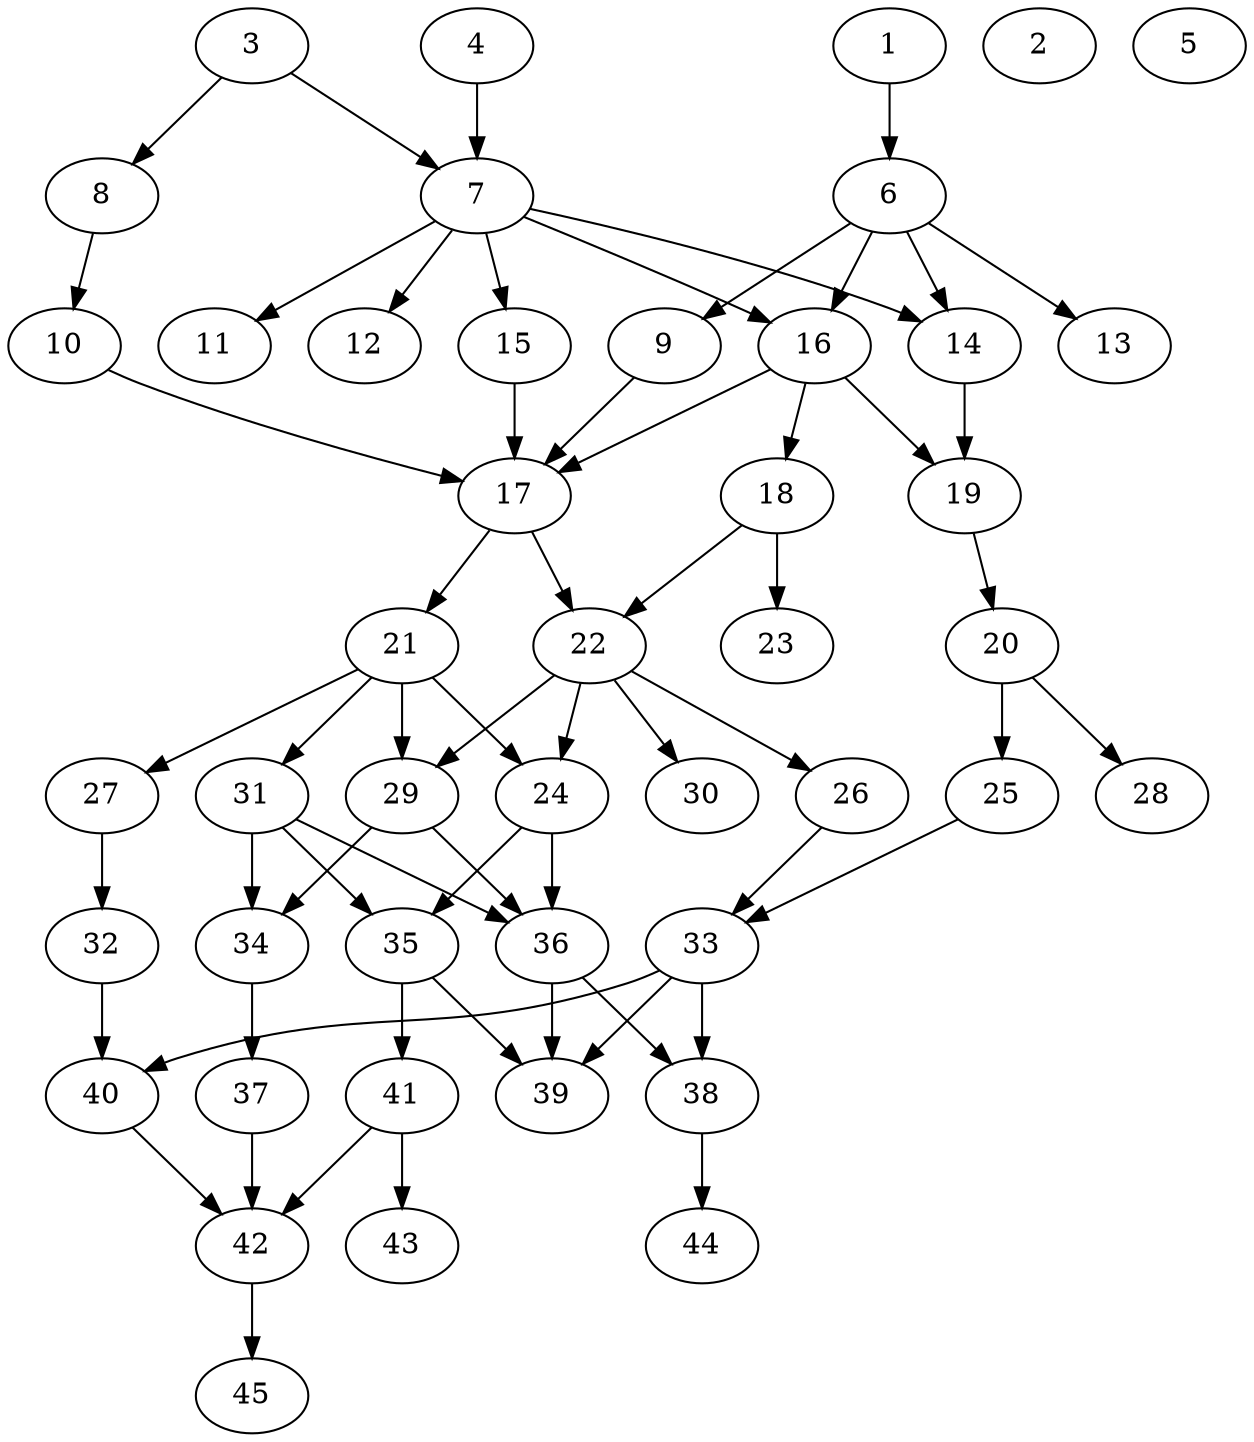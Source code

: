 // DAG automatically generated by daggen at Thu Oct  3 14:07:25 2019
// ./daggen --dot -n 45 --ccr 0.3 --fat 0.5 --regular 0.5 --density 0.5 --mindata 5242880 --maxdata 52428800 
digraph G {
  1 [size="77482667", alpha="0.00", expect_size="23244800"] 
  1 -> 6 [size ="23244800"]
  2 [size="41809920", alpha="0.20", expect_size="12542976"] 
  3 [size="108984320", alpha="0.04", expect_size="32695296"] 
  3 -> 7 [size ="32695296"]
  3 -> 8 [size ="32695296"]
  4 [size="117954560", alpha="0.06", expect_size="35386368"] 
  4 -> 7 [size ="35386368"]
  5 [size="54510933", alpha="0.15", expect_size="16353280"] 
  6 [size="108335787", alpha="0.11", expect_size="32500736"] 
  6 -> 9 [size ="32500736"]
  6 -> 13 [size ="32500736"]
  6 -> 14 [size ="32500736"]
  6 -> 16 [size ="32500736"]
  7 [size="132713813", alpha="0.18", expect_size="39814144"] 
  7 -> 11 [size ="39814144"]
  7 -> 12 [size ="39814144"]
  7 -> 14 [size ="39814144"]
  7 -> 15 [size ="39814144"]
  7 -> 16 [size ="39814144"]
  8 [size="31621120", alpha="0.17", expect_size="9486336"] 
  8 -> 10 [size ="9486336"]
  9 [size="46250667", alpha="0.16", expect_size="13875200"] 
  9 -> 17 [size ="13875200"]
  10 [size="108827307", alpha="0.19", expect_size="32648192"] 
  10 -> 17 [size ="32648192"]
  11 [size="67297280", alpha="0.13", expect_size="20189184"] 
  12 [size="70905173", alpha="0.08", expect_size="21271552"] 
  13 [size="70539947", alpha="0.02", expect_size="21161984"] 
  14 [size="105738240", alpha="0.04", expect_size="31721472"] 
  14 -> 19 [size ="31721472"]
  15 [size="155835733", alpha="0.13", expect_size="46750720"] 
  15 -> 17 [size ="46750720"]
  16 [size="118756693", alpha="0.04", expect_size="35627008"] 
  16 -> 17 [size ="35627008"]
  16 -> 18 [size ="35627008"]
  16 -> 19 [size ="35627008"]
  17 [size="50066773", alpha="0.04", expect_size="15020032"] 
  17 -> 21 [size ="15020032"]
  17 -> 22 [size ="15020032"]
  18 [size="30904320", alpha="0.06", expect_size="9271296"] 
  18 -> 22 [size ="9271296"]
  18 -> 23 [size ="9271296"]
  19 [size="167086080", alpha="0.12", expect_size="50125824"] 
  19 -> 20 [size ="50125824"]
  20 [size="136659627", alpha="0.06", expect_size="40997888"] 
  20 -> 25 [size ="40997888"]
  20 -> 28 [size ="40997888"]
  21 [size="124921173", alpha="0.09", expect_size="37476352"] 
  21 -> 24 [size ="37476352"]
  21 -> 27 [size ="37476352"]
  21 -> 29 [size ="37476352"]
  21 -> 31 [size ="37476352"]
  22 [size="68498773", alpha="0.15", expect_size="20549632"] 
  22 -> 24 [size ="20549632"]
  22 -> 26 [size ="20549632"]
  22 -> 29 [size ="20549632"]
  22 -> 30 [size ="20549632"]
  23 [size="129006933", alpha="0.12", expect_size="38702080"] 
  24 [size="146179413", alpha="0.02", expect_size="43853824"] 
  24 -> 35 [size ="43853824"]
  24 -> 36 [size ="43853824"]
  25 [size="22787413", alpha="0.17", expect_size="6836224"] 
  25 -> 33 [size ="6836224"]
  26 [size="123204267", alpha="0.03", expect_size="36961280"] 
  26 -> 33 [size ="36961280"]
  27 [size="155149653", alpha="0.04", expect_size="46544896"] 
  27 -> 32 [size ="46544896"]
  28 [size="27678720", alpha="0.07", expect_size="8303616"] 
  29 [size="73932800", alpha="0.13", expect_size="22179840"] 
  29 -> 34 [size ="22179840"]
  29 -> 36 [size ="22179840"]
  30 [size="164450987", alpha="0.11", expect_size="49335296"] 
  31 [size="57835520", alpha="0.16", expect_size="17350656"] 
  31 -> 34 [size ="17350656"]
  31 -> 35 [size ="17350656"]
  31 -> 36 [size ="17350656"]
  32 [size="128665600", alpha="0.07", expect_size="38599680"] 
  32 -> 40 [size ="38599680"]
  33 [size="86705493", alpha="0.05", expect_size="26011648"] 
  33 -> 38 [size ="26011648"]
  33 -> 39 [size ="26011648"]
  33 -> 40 [size ="26011648"]
  34 [size="23466667", alpha="0.14", expect_size="7040000"] 
  34 -> 37 [size ="7040000"]
  35 [size="39424000", alpha="0.01", expect_size="11827200"] 
  35 -> 39 [size ="11827200"]
  35 -> 41 [size ="11827200"]
  36 [size="171612160", alpha="0.00", expect_size="51483648"] 
  36 -> 38 [size ="51483648"]
  36 -> 39 [size ="51483648"]
  37 [size="39034880", alpha="0.04", expect_size="11710464"] 
  37 -> 42 [size ="11710464"]
  38 [size="71502507", alpha="0.10", expect_size="21450752"] 
  38 -> 44 [size ="21450752"]
  39 [size="125873493", alpha="0.14", expect_size="37762048"] 
  40 [size="73635840", alpha="0.14", expect_size="22090752"] 
  40 -> 42 [size ="22090752"]
  41 [size="163433813", alpha="0.07", expect_size="49030144"] 
  41 -> 42 [size ="49030144"]
  41 -> 43 [size ="49030144"]
  42 [size="130515627", alpha="0.07", expect_size="39154688"] 
  42 -> 45 [size ="39154688"]
  43 [size="28306773", alpha="0.01", expect_size="8492032"] 
  44 [size="67160747", alpha="0.11", expect_size="20148224"] 
  45 [size="20770133", alpha="0.02", expect_size="6231040"] 
}
